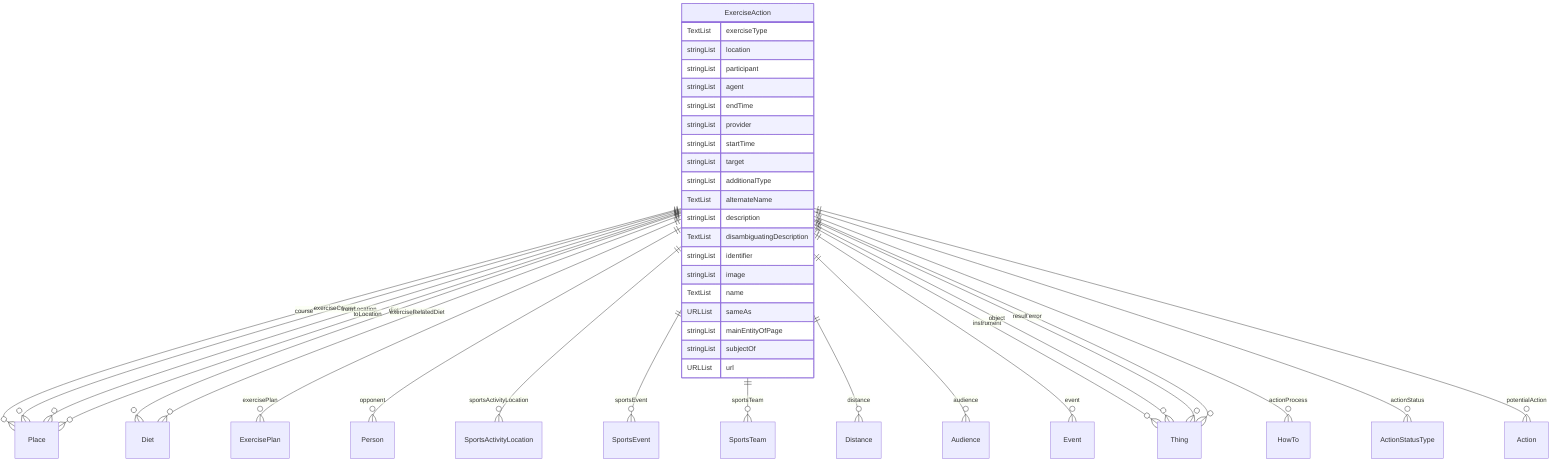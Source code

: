erDiagram
ExerciseAction {
    TextList exerciseType  
    stringList location  
    stringList participant  
    stringList agent  
    stringList endTime  
    stringList provider  
    stringList startTime  
    stringList target  
    stringList additionalType  
    TextList alternateName  
    stringList description  
    TextList disambiguatingDescription  
    stringList identifier  
    stringList image  
    TextList name  
    URLList sameAs  
    stringList mainEntityOfPage  
    stringList subjectOf  
    URLList url  
}

ExerciseAction ||--}o Place : "course"
ExerciseAction ||--}o Diet : "diet"
ExerciseAction ||--}o Place : "exerciseCourse"
ExerciseAction ||--}o ExercisePlan : "exercisePlan"
ExerciseAction ||--}o Diet : "exerciseRelatedDiet"
ExerciseAction ||--}o Place : "fromLocation"
ExerciseAction ||--}o Person : "opponent"
ExerciseAction ||--}o SportsActivityLocation : "sportsActivityLocation"
ExerciseAction ||--}o SportsEvent : "sportsEvent"
ExerciseAction ||--}o SportsTeam : "sportsTeam"
ExerciseAction ||--}o Place : "toLocation"
ExerciseAction ||--}o Distance : "distance"
ExerciseAction ||--}o Audience : "audience"
ExerciseAction ||--}o Event : "event"
ExerciseAction ||--}o Thing : "instrument"
ExerciseAction ||--}o Thing : "object"
ExerciseAction ||--}o Thing : "result"
ExerciseAction ||--}o HowTo : "actionProcess"
ExerciseAction ||--}o ActionStatusType : "actionStatus"
ExerciseAction ||--}o Thing : "error"
ExerciseAction ||--}o Action : "potentialAction"